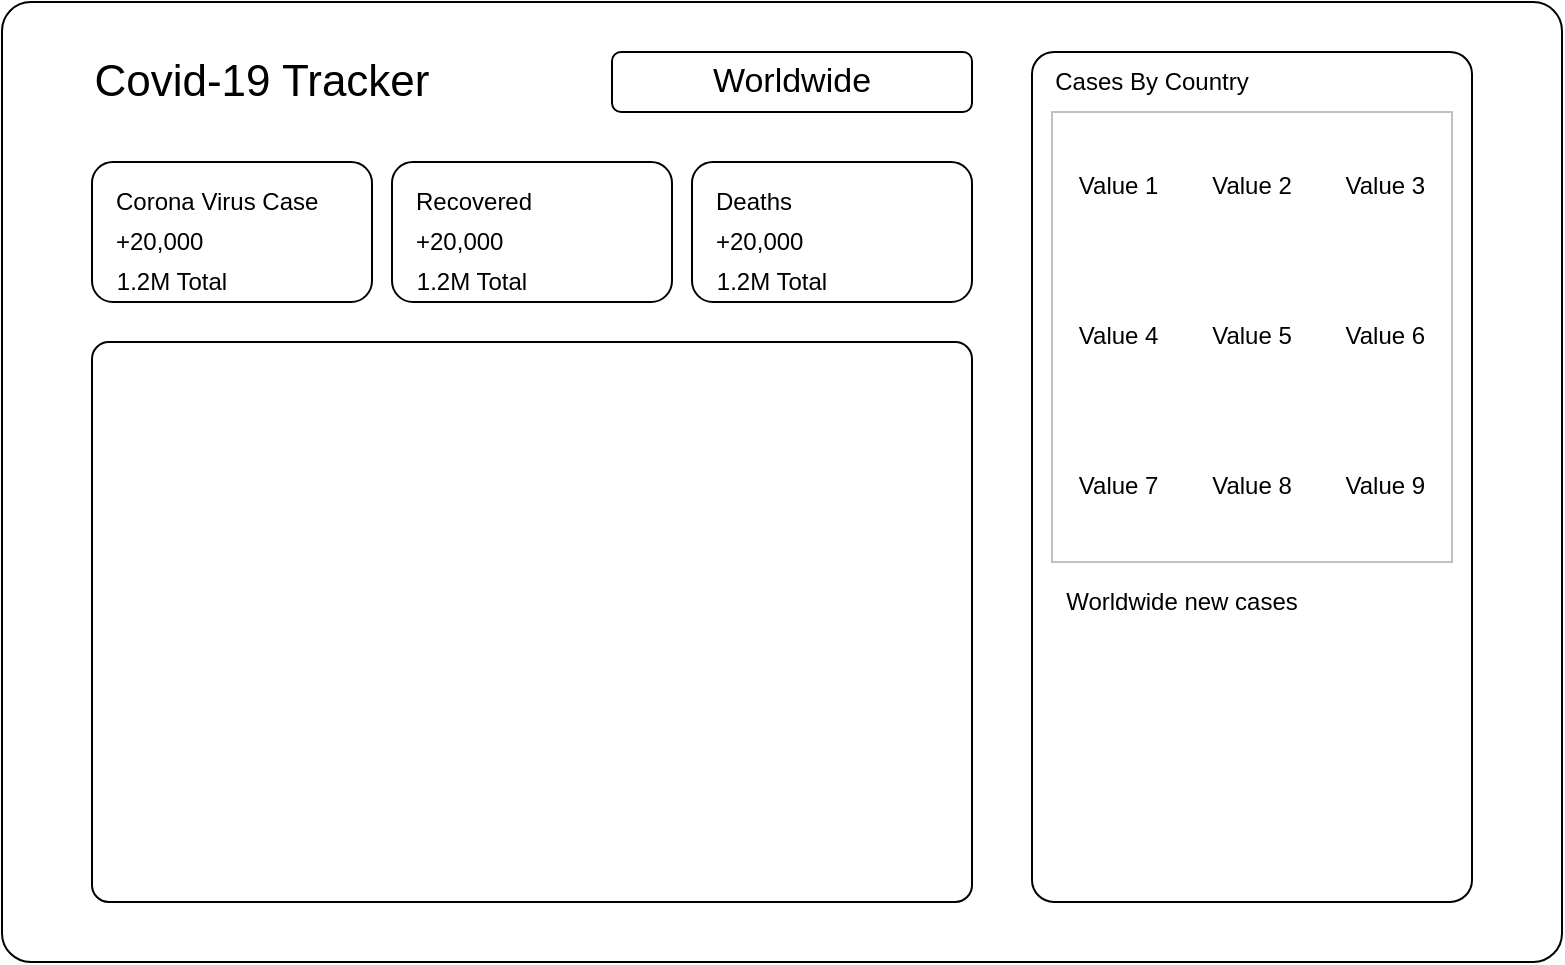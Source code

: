 <mxfile version="13.6.5" type="github">
  <diagram id="jCL5VnEwtW4aRT_iW10H" name="Page-1">
    <mxGraphModel dx="1038" dy="552" grid="1" gridSize="10" guides="1" tooltips="1" connect="1" arrows="1" fold="1" page="1" pageScale="1" pageWidth="850" pageHeight="1100" math="0" shadow="0">
      <root>
        <mxCell id="0" />
        <mxCell id="1" parent="0" />
        <mxCell id="vEd1LRB_BrY12d6ltFSw-2" value="" style="rounded=1;whiteSpace=wrap;html=1;arcSize=3;" parent="1" vertex="1">
          <mxGeometry x="35" y="40" width="780" height="480" as="geometry" />
        </mxCell>
        <mxCell id="vEd1LRB_BrY12d6ltFSw-3" value="&lt;font style=&quot;font-size: 22px&quot;&gt;Covid-19 Tracker&lt;/font&gt;" style="text;html=1;strokeColor=none;fillColor=none;align=center;verticalAlign=middle;whiteSpace=wrap;rounded=0;" parent="1" vertex="1">
          <mxGeometry x="70" y="70" width="190" height="20" as="geometry" />
        </mxCell>
        <mxCell id="vEd1LRB_BrY12d6ltFSw-4" value="" style="rounded=1;whiteSpace=wrap;html=1;" parent="1" vertex="1">
          <mxGeometry x="340" y="65" width="180" height="30" as="geometry" />
        </mxCell>
        <mxCell id="vEd1LRB_BrY12d6ltFSw-5" value="&lt;font style=&quot;font-size: 17px&quot;&gt;Worldwide&lt;/font&gt;" style="text;html=1;strokeColor=none;fillColor=none;align=center;verticalAlign=middle;whiteSpace=wrap;rounded=0;" parent="1" vertex="1">
          <mxGeometry x="385" y="70" width="90" height="20" as="geometry" />
        </mxCell>
        <mxCell id="vEd1LRB_BrY12d6ltFSw-6" value="" style="rounded=1;whiteSpace=wrap;html=1;" parent="1" vertex="1">
          <mxGeometry x="80" y="120" width="140" height="70" as="geometry" />
        </mxCell>
        <mxCell id="vEd1LRB_BrY12d6ltFSw-7" value="Corona Virus Case" style="text;html=1;strokeColor=none;fillColor=none;align=left;verticalAlign=middle;whiteSpace=wrap;rounded=0;" parent="1" vertex="1">
          <mxGeometry x="90" y="130" width="110" height="20" as="geometry" />
        </mxCell>
        <mxCell id="vEd1LRB_BrY12d6ltFSw-8" value="+20,000" style="text;html=1;strokeColor=none;fillColor=none;align=left;verticalAlign=middle;whiteSpace=wrap;rounded=0;" parent="1" vertex="1">
          <mxGeometry x="90" y="150" width="110" height="20" as="geometry" />
        </mxCell>
        <mxCell id="vEd1LRB_BrY12d6ltFSw-9" value="" style="rounded=1;whiteSpace=wrap;html=1;" parent="1" vertex="1">
          <mxGeometry x="230" y="120" width="140" height="70" as="geometry" />
        </mxCell>
        <mxCell id="vEd1LRB_BrY12d6ltFSw-10" value="" style="rounded=1;whiteSpace=wrap;html=1;" parent="1" vertex="1">
          <mxGeometry x="380" y="120" width="140" height="70" as="geometry" />
        </mxCell>
        <mxCell id="vEd1LRB_BrY12d6ltFSw-11" value="Recovered" style="text;html=1;strokeColor=none;fillColor=none;align=left;verticalAlign=middle;whiteSpace=wrap;rounded=0;" parent="1" vertex="1">
          <mxGeometry x="240" y="130" width="110" height="20" as="geometry" />
        </mxCell>
        <mxCell id="vEd1LRB_BrY12d6ltFSw-12" value="+20,000" style="text;html=1;strokeColor=none;fillColor=none;align=left;verticalAlign=middle;whiteSpace=wrap;rounded=0;" parent="1" vertex="1">
          <mxGeometry x="240" y="150" width="110" height="20" as="geometry" />
        </mxCell>
        <mxCell id="vEd1LRB_BrY12d6ltFSw-16" value="+20,000" style="text;html=1;strokeColor=none;fillColor=none;align=left;verticalAlign=middle;whiteSpace=wrap;rounded=0;" parent="1" vertex="1">
          <mxGeometry x="390" y="150" width="110" height="20" as="geometry" />
        </mxCell>
        <mxCell id="vEd1LRB_BrY12d6ltFSw-17" value="Deaths" style="text;html=1;strokeColor=none;fillColor=none;align=left;verticalAlign=middle;whiteSpace=wrap;rounded=0;" parent="1" vertex="1">
          <mxGeometry x="390" y="130" width="110" height="20" as="geometry" />
        </mxCell>
        <mxCell id="vEd1LRB_BrY12d6ltFSw-19" value="1.2M Total" style="text;html=1;strokeColor=none;fillColor=none;align=center;verticalAlign=middle;whiteSpace=wrap;rounded=0;" parent="1" vertex="1">
          <mxGeometry x="90" y="170" width="60" height="20" as="geometry" />
        </mxCell>
        <mxCell id="vEd1LRB_BrY12d6ltFSw-20" value="1.2M Total" style="text;html=1;strokeColor=none;fillColor=none;align=center;verticalAlign=middle;whiteSpace=wrap;rounded=0;" parent="1" vertex="1">
          <mxGeometry x="240" y="170" width="60" height="20" as="geometry" />
        </mxCell>
        <mxCell id="vEd1LRB_BrY12d6ltFSw-21" value="1.2M Total" style="text;html=1;strokeColor=none;fillColor=none;align=center;verticalAlign=middle;whiteSpace=wrap;rounded=0;" parent="1" vertex="1">
          <mxGeometry x="390" y="170" width="60" height="20" as="geometry" />
        </mxCell>
        <mxCell id="vEd1LRB_BrY12d6ltFSw-40" value="" style="rounded=1;whiteSpace=wrap;html=1;arcSize=3;" parent="1" vertex="1">
          <mxGeometry x="80" y="210" width="440" height="280" as="geometry" />
        </mxCell>
        <mxCell id="vEd1LRB_BrY12d6ltFSw-41" value="" style="shape=image;html=1;verticalAlign=top;verticalLabelPosition=bottom;labelBackgroundColor=#ffffff;imageAspect=0;aspect=fixed;image=https://cdn4.iconfinder.com/data/icons/small-n-flat/24/map-128.png" parent="1" vertex="1">
          <mxGeometry x="231" y="286" width="128" height="128" as="geometry" />
        </mxCell>
        <mxCell id="vEd1LRB_BrY12d6ltFSw-42" value="" style="rounded=1;whiteSpace=wrap;html=1;arcSize=5;" parent="1" vertex="1">
          <mxGeometry x="550" y="65" width="220" height="425" as="geometry" />
        </mxCell>
        <mxCell id="vEd1LRB_BrY12d6ltFSw-43" value="Cases By Country" style="text;html=1;strokeColor=none;fillColor=none;align=center;verticalAlign=middle;whiteSpace=wrap;rounded=0;" parent="1" vertex="1">
          <mxGeometry x="550" y="70" width="120" height="20" as="geometry" />
        </mxCell>
        <mxCell id="vEd1LRB_BrY12d6ltFSw-44" value="Worldwide new cases" style="text;html=1;strokeColor=none;fillColor=none;align=center;verticalAlign=middle;whiteSpace=wrap;rounded=0;" parent="1" vertex="1">
          <mxGeometry x="560" y="330" width="130" height="20" as="geometry" />
        </mxCell>
        <mxCell id="vEd1LRB_BrY12d6ltFSw-45" value="" style="shape=image;html=1;verticalAlign=top;verticalLabelPosition=bottom;labelBackgroundColor=#ffffff;imageAspect=0;aspect=fixed;image=https://cdn4.iconfinder.com/data/icons/iphone-calculator-shopping-report/128/barChart.png" parent="1" vertex="1">
          <mxGeometry x="560" y="350" width="130" height="130" as="geometry" />
        </mxCell>
        <mxCell id="vEd1LRB_BrY12d6ltFSw-46" value="&lt;table border=&quot;0&quot; width=&quot;100%&quot; height=&quot;100%&quot; style=&quot;width:100%;height:100%;border-collapse:collapse;&quot;&gt;&lt;tr&gt;&lt;td align=&quot;center&quot;&gt;Value 1&lt;/td&gt;&lt;td align=&quot;center&quot;&gt;Value 2&lt;/td&gt;&lt;td align=&quot;center&quot;&gt;Value 3&lt;/td&gt;&lt;/tr&gt;&lt;tr&gt;&lt;td align=&quot;center&quot;&gt;Value 4&lt;/td&gt;&lt;td align=&quot;center&quot;&gt;Value 5&lt;/td&gt;&lt;td align=&quot;center&quot;&gt;Value 6&lt;/td&gt;&lt;/tr&gt;&lt;tr&gt;&lt;td align=&quot;center&quot;&gt;Value 7&lt;/td&gt;&lt;td align=&quot;center&quot;&gt;Value 8&lt;/td&gt;&lt;td align=&quot;center&quot;&gt;Value 9&lt;/td&gt;&lt;/tr&gt;&lt;/table&gt;" style="text;html=1;strokeColor=#c0c0c0;fillColor=none;overflow=fill;" parent="1" vertex="1">
          <mxGeometry x="560" y="95" width="200" height="225" as="geometry" />
        </mxCell>
      </root>
    </mxGraphModel>
  </diagram>
</mxfile>
